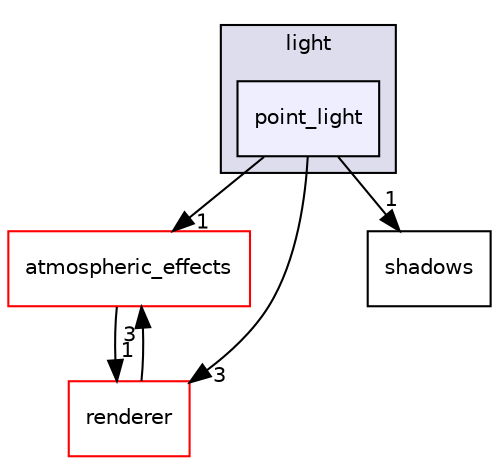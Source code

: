 digraph "C:/Users/jonas_l6e3q/Desktop/GraphicEngine/Src/scene/light/point_light" {
  bgcolor=transparent;
  compound=true
  node [ fontsize="10", fontname="Helvetica"];
  edge [ labelfontsize="10", labelfontname="Helvetica"];
  subgraph clusterdir_304cee0d91ef55ef513181981b3dcb04 {
    graph [ bgcolor="#ddddee", pencolor="black", label="light" fontname="Helvetica", fontsize="10", URL="dir_304cee0d91ef55ef513181981b3dcb04.html"]
  dir_6e6cdae6b01c378fe9adf26785c6a477 [shape=box, label="point_light", style="filled", fillcolor="#eeeeff", pencolor="black", URL="dir_6e6cdae6b01c378fe9adf26785c6a477.html"];
  }
  dir_004c8e92ddf9301d2c40df8ae3783433 [shape=box label="atmospheric_effects" color="red" URL="dir_004c8e92ddf9301d2c40df8ae3783433.html"];
  dir_110bf15beb781d7cd423359a55b6cfac [shape=box label="renderer" color="red" URL="dir_110bf15beb781d7cd423359a55b6cfac.html"];
  dir_1cb24139e101c99482f4fd99a876ac8d [shape=box label="shadows" URL="dir_1cb24139e101c99482f4fd99a876ac8d.html"];
  dir_004c8e92ddf9301d2c40df8ae3783433->dir_110bf15beb781d7cd423359a55b6cfac [headlabel="1", labeldistance=1.5 headhref="dir_000010_000006.html"];
  dir_110bf15beb781d7cd423359a55b6cfac->dir_004c8e92ddf9301d2c40df8ae3783433 [headlabel="3", labeldistance=1.5 headhref="dir_000006_000010.html"];
  dir_6e6cdae6b01c378fe9adf26785c6a477->dir_004c8e92ddf9301d2c40df8ae3783433 [headlabel="1", labeldistance=1.5 headhref="dir_000014_000010.html"];
  dir_6e6cdae6b01c378fe9adf26785c6a477->dir_110bf15beb781d7cd423359a55b6cfac [headlabel="3", labeldistance=1.5 headhref="dir_000014_000006.html"];
  dir_6e6cdae6b01c378fe9adf26785c6a477->dir_1cb24139e101c99482f4fd99a876ac8d [headlabel="1", labeldistance=1.5 headhref="dir_000014_000015.html"];
}
